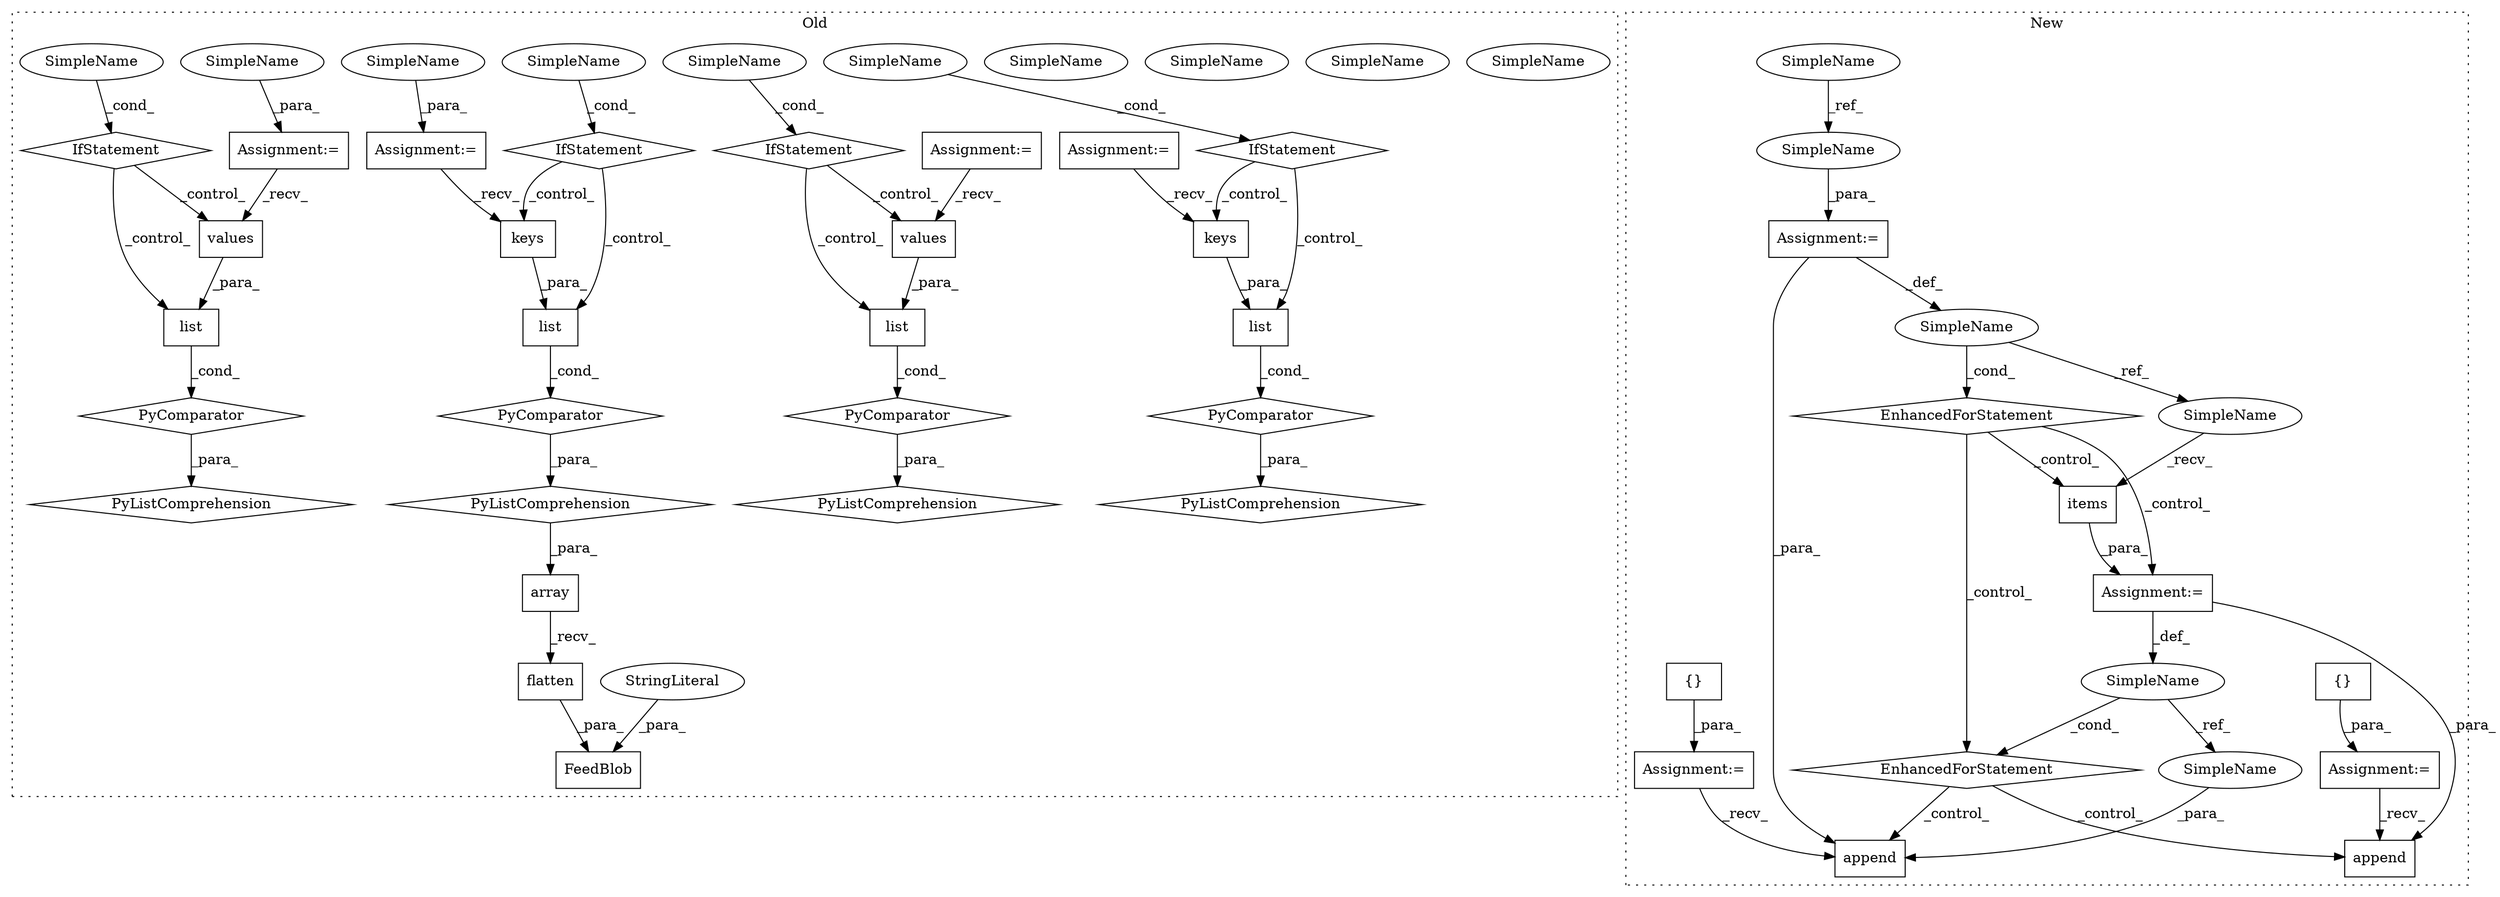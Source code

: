 digraph G {
subgraph cluster0 {
1 [label="flatten" a="32" s="3902" l="9" shape="box"];
8 [label="Assignment:=" a="7" s="3850" l="36" shape="box"];
9 [label="array" a="32" s="3761,3900" l="17,1" shape="box"];
10 [label="PyListComprehension" a="109" s="3778" l="116" shape="diamond"];
11 [label="PyComparator" a="113" s="3850" l="36" shape="diamond"];
13 [label="keys" a="32" s="3785" l="6" shape="box"];
14 [label="keys" a="32" s="4452" l="6" shape="box"];
15 [label="values" a="32" s="3997" l="8" shape="box"];
17 [label="list" a="32" s="4445,4458" l="5,1" shape="box"];
18 [label="values" a="32" s="4670" l="8" shape="box"];
19 [label="SimpleName" a="42" s="4552" l="5" shape="ellipse"];
20 [label="list" a="32" s="3778,3791" l="5,1" shape="box"];
21 [label="SimpleName" a="42" s="3881" l="5" shape="ellipse"];
22 [label="list" a="32" s="3990,4005" l="5,1" shape="box"];
23 [label="SimpleName" a="42" s="4095" l="5" shape="ellipse"];
24 [label="list" a="32" s="4663,4678" l="5,1" shape="box"];
25 [label="SimpleName" a="42" s="4772" l="5" shape="ellipse"];
26 [label="PyListComprehension" a="109" s="4663" l="122" shape="diamond"];
27 [label="PyComparator" a="113" s="4523" l="34" shape="diamond"];
28 [label="PyListComprehension" a="109" s="4445" l="120" shape="diamond"];
29 [label="PyComparator" a="113" s="4064" l="36" shape="diamond"];
30 [label="PyListComprehension" a="109" s="3990" l="118" shape="diamond"];
31 [label="PyComparator" a="113" s="4743" l="34" shape="diamond"];
32 [label="IfStatement" a="25" s="3850" l="36" shape="diamond"];
33 [label="FeedBlob" a="32" s="3718,3911" l="9,1" shape="box"];
34 [label="StringLiteral" a="45" s="3727" l="27" shape="ellipse"];
35 [label="IfStatement" a="25" s="4743" l="34" shape="diamond"];
37 [label="Assignment:=" a="7" s="4064" l="36" shape="box"];
38 [label="IfStatement" a="25" s="4523" l="34" shape="diamond"];
39 [label="Assignment:=" a="7" s="4743" l="34" shape="box"];
40 [label="IfStatement" a="25" s="4064" l="36" shape="diamond"];
43 [label="Assignment:=" a="7" s="4523" l="34" shape="box"];
48 [label="SimpleName" a="42" s="4552" l="5" shape="ellipse"];
49 [label="SimpleName" a="42" s="4772" l="5" shape="ellipse"];
50 [label="SimpleName" a="42" s="3881" l="5" shape="ellipse"];
51 [label="SimpleName" a="42" s="4095" l="5" shape="ellipse"];
52 [label="SimpleName" a="42" s="4071" l="20" shape="ellipse"];
53 [label="SimpleName" a="42" s="3857" l="20" shape="ellipse"];
label = "Old";
style="dotted";
}
subgraph cluster1 {
2 [label="append" a="32" s="4327,4335" l="7,1" shape="box"];
3 [label="Assignment:=" a="7" s="4055" l="1" shape="box"];
4 [label="{}" a="4" s="4065" l="2" shape="box"];
5 [label="Assignment:=" a="7" s="4206,4298" l="69,2" shape="box"];
6 [label="EnhancedForStatement" a="70" s="4206,4298" l="69,2" shape="diamond"];
7 [label="SimpleName" a="42" s="4279" l="1" shape="ellipse"];
12 [label="EnhancedForStatement" a="70" s="4109,4196" l="53,2" shape="diamond"];
16 [label="SimpleName" a="42" s="4166" l="7" shape="ellipse"];
36 [label="items" a="32" s="4291" l="7" shape="box"];
41 [label="Assignment:=" a="7" s="4109,4196" l="53,2" shape="box"];
42 [label="SimpleName" a="42" s="3635" l="20" shape="ellipse"];
44 [label="append" a="32" s="4365,4373" l="7,1" shape="box"];
45 [label="{}" a="4" s="4101" l="2" shape="box"];
46 [label="Assignment:=" a="7" s="4091" l="1" shape="box"];
47 [label="SimpleName" a="42" s="4176" l="20" shape="ellipse"];
54 [label="SimpleName" a="42" s="4283" l="7" shape="ellipse"];
55 [label="SimpleName" a="42" s="4372" l="1" shape="ellipse"];
label = "New";
style="dotted";
}
1 -> 33 [label="_para_"];
3 -> 2 [label="_recv_"];
4 -> 3 [label="_para_"];
5 -> 7 [label="_def_"];
5 -> 2 [label="_para_"];
6 -> 2 [label="_control_"];
6 -> 44 [label="_control_"];
7 -> 6 [label="_cond_"];
7 -> 55 [label="_ref_"];
8 -> 13 [label="_recv_"];
9 -> 1 [label="_recv_"];
10 -> 9 [label="_para_"];
11 -> 10 [label="_para_"];
12 -> 6 [label="_control_"];
12 -> 36 [label="_control_"];
12 -> 5 [label="_control_"];
13 -> 20 [label="_para_"];
14 -> 17 [label="_para_"];
15 -> 22 [label="_para_"];
16 -> 12 [label="_cond_"];
16 -> 54 [label="_ref_"];
17 -> 27 [label="_cond_"];
18 -> 24 [label="_para_"];
20 -> 11 [label="_cond_"];
22 -> 29 [label="_cond_"];
24 -> 31 [label="_cond_"];
27 -> 28 [label="_para_"];
29 -> 30 [label="_para_"];
31 -> 26 [label="_para_"];
32 -> 20 [label="_control_"];
32 -> 13 [label="_control_"];
34 -> 33 [label="_para_"];
35 -> 24 [label="_control_"];
35 -> 18 [label="_control_"];
36 -> 5 [label="_para_"];
37 -> 15 [label="_recv_"];
38 -> 14 [label="_control_"];
38 -> 17 [label="_control_"];
39 -> 18 [label="_recv_"];
40 -> 15 [label="_control_"];
40 -> 22 [label="_control_"];
41 -> 16 [label="_def_"];
41 -> 44 [label="_para_"];
42 -> 47 [label="_ref_"];
43 -> 14 [label="_recv_"];
45 -> 46 [label="_para_"];
46 -> 44 [label="_recv_"];
47 -> 41 [label="_para_"];
48 -> 38 [label="_cond_"];
49 -> 35 [label="_cond_"];
50 -> 32 [label="_cond_"];
51 -> 40 [label="_cond_"];
52 -> 37 [label="_para_"];
53 -> 8 [label="_para_"];
54 -> 36 [label="_recv_"];
55 -> 44 [label="_para_"];
}